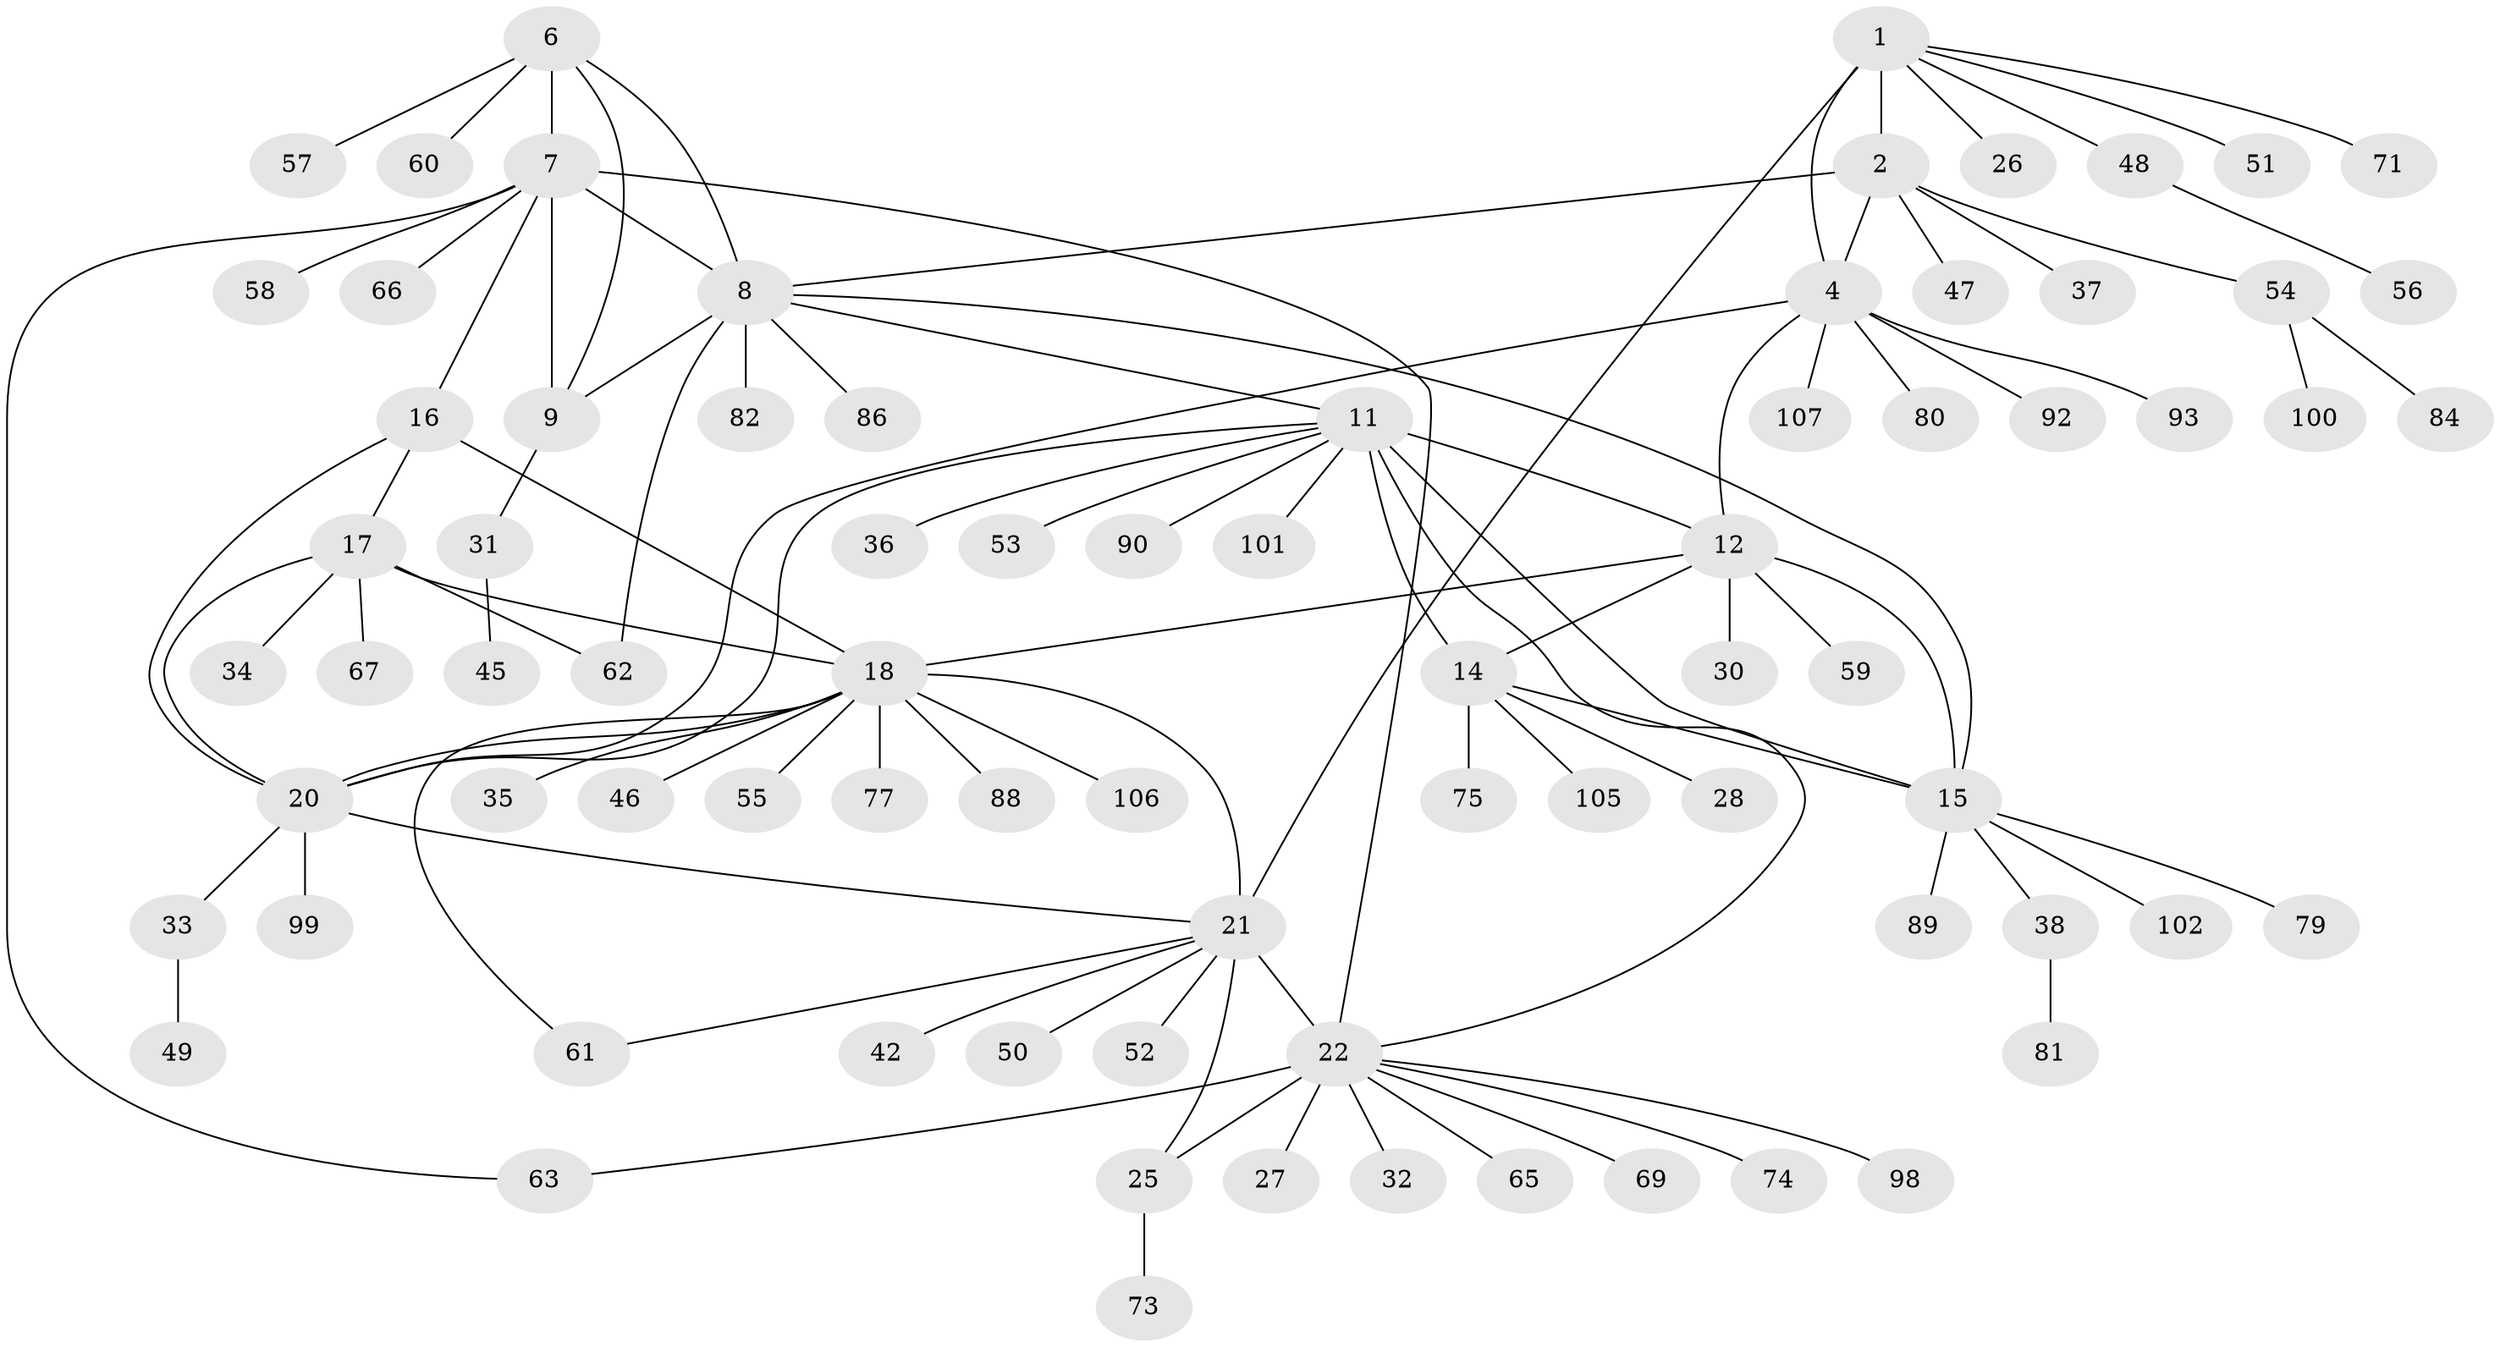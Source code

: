 // Generated by graph-tools (version 1.1) at 2025/24/03/03/25 07:24:16]
// undirected, 78 vertices, 100 edges
graph export_dot {
graph [start="1"]
  node [color=gray90,style=filled];
  1 [super="+68"];
  2 [super="+3"];
  4 [super="+5"];
  6 [super="+95"];
  7 [super="+10"];
  8 [super="+78"];
  9 [super="+39"];
  11 [super="+13"];
  12 [super="+40"];
  14 [super="+85"];
  15 [super="+29"];
  16;
  17 [super="+43"];
  18 [super="+19"];
  20 [super="+44"];
  21 [super="+23"];
  22 [super="+24"];
  25 [super="+41"];
  26 [super="+91"];
  27;
  28 [super="+64"];
  30;
  31;
  32 [super="+103"];
  33 [super="+76"];
  34;
  35;
  36 [super="+104"];
  37;
  38;
  42 [super="+83"];
  45 [super="+87"];
  46;
  47;
  48 [super="+72"];
  49;
  50;
  51;
  52;
  53;
  54;
  55;
  56;
  57 [super="+96"];
  58;
  59 [super="+97"];
  60;
  61 [super="+94"];
  62;
  63;
  65 [super="+70"];
  66;
  67;
  69;
  71;
  73;
  74;
  75;
  77;
  79;
  80;
  81;
  82;
  84 [super="+108"];
  86;
  88;
  89;
  90;
  92;
  93;
  98;
  99;
  100;
  101;
  102;
  105;
  106;
  107;
  1 -- 2 [weight=2];
  1 -- 4 [weight=2];
  1 -- 21;
  1 -- 26;
  1 -- 48;
  1 -- 51;
  1 -- 71;
  2 -- 4 [weight=4];
  2 -- 8;
  2 -- 37;
  2 -- 54;
  2 -- 47;
  4 -- 20;
  4 -- 92;
  4 -- 93;
  4 -- 80;
  4 -- 107;
  4 -- 12;
  6 -- 7 [weight=2];
  6 -- 8;
  6 -- 9;
  6 -- 57;
  6 -- 60;
  7 -- 8 [weight=2];
  7 -- 9 [weight=2];
  7 -- 22;
  7 -- 58;
  7 -- 66;
  7 -- 16;
  7 -- 63;
  8 -- 9;
  8 -- 62;
  8 -- 82;
  8 -- 86;
  8 -- 11;
  8 -- 15;
  9 -- 31;
  11 -- 12 [weight=2];
  11 -- 14 [weight=2];
  11 -- 15 [weight=2];
  11 -- 20;
  11 -- 36;
  11 -- 90;
  11 -- 22;
  11 -- 101;
  11 -- 53;
  12 -- 14;
  12 -- 15;
  12 -- 30;
  12 -- 59;
  12 -- 18;
  14 -- 15;
  14 -- 28;
  14 -- 75;
  14 -- 105;
  15 -- 38;
  15 -- 89;
  15 -- 79;
  15 -- 102;
  16 -- 17;
  16 -- 18 [weight=2];
  16 -- 20;
  17 -- 18 [weight=2];
  17 -- 20;
  17 -- 34;
  17 -- 62;
  17 -- 67;
  18 -- 20 [weight=2];
  18 -- 46;
  18 -- 21;
  18 -- 61;
  18 -- 35;
  18 -- 106;
  18 -- 77;
  18 -- 55;
  18 -- 88;
  20 -- 33;
  20 -- 99;
  20 -- 21;
  21 -- 22 [weight=4];
  21 -- 25 [weight=2];
  21 -- 42;
  21 -- 50;
  21 -- 52;
  21 -- 61;
  22 -- 25 [weight=2];
  22 -- 27;
  22 -- 32;
  22 -- 63;
  22 -- 74;
  22 -- 98;
  22 -- 65;
  22 -- 69;
  25 -- 73;
  31 -- 45;
  33 -- 49;
  38 -- 81;
  48 -- 56;
  54 -- 84;
  54 -- 100;
}
